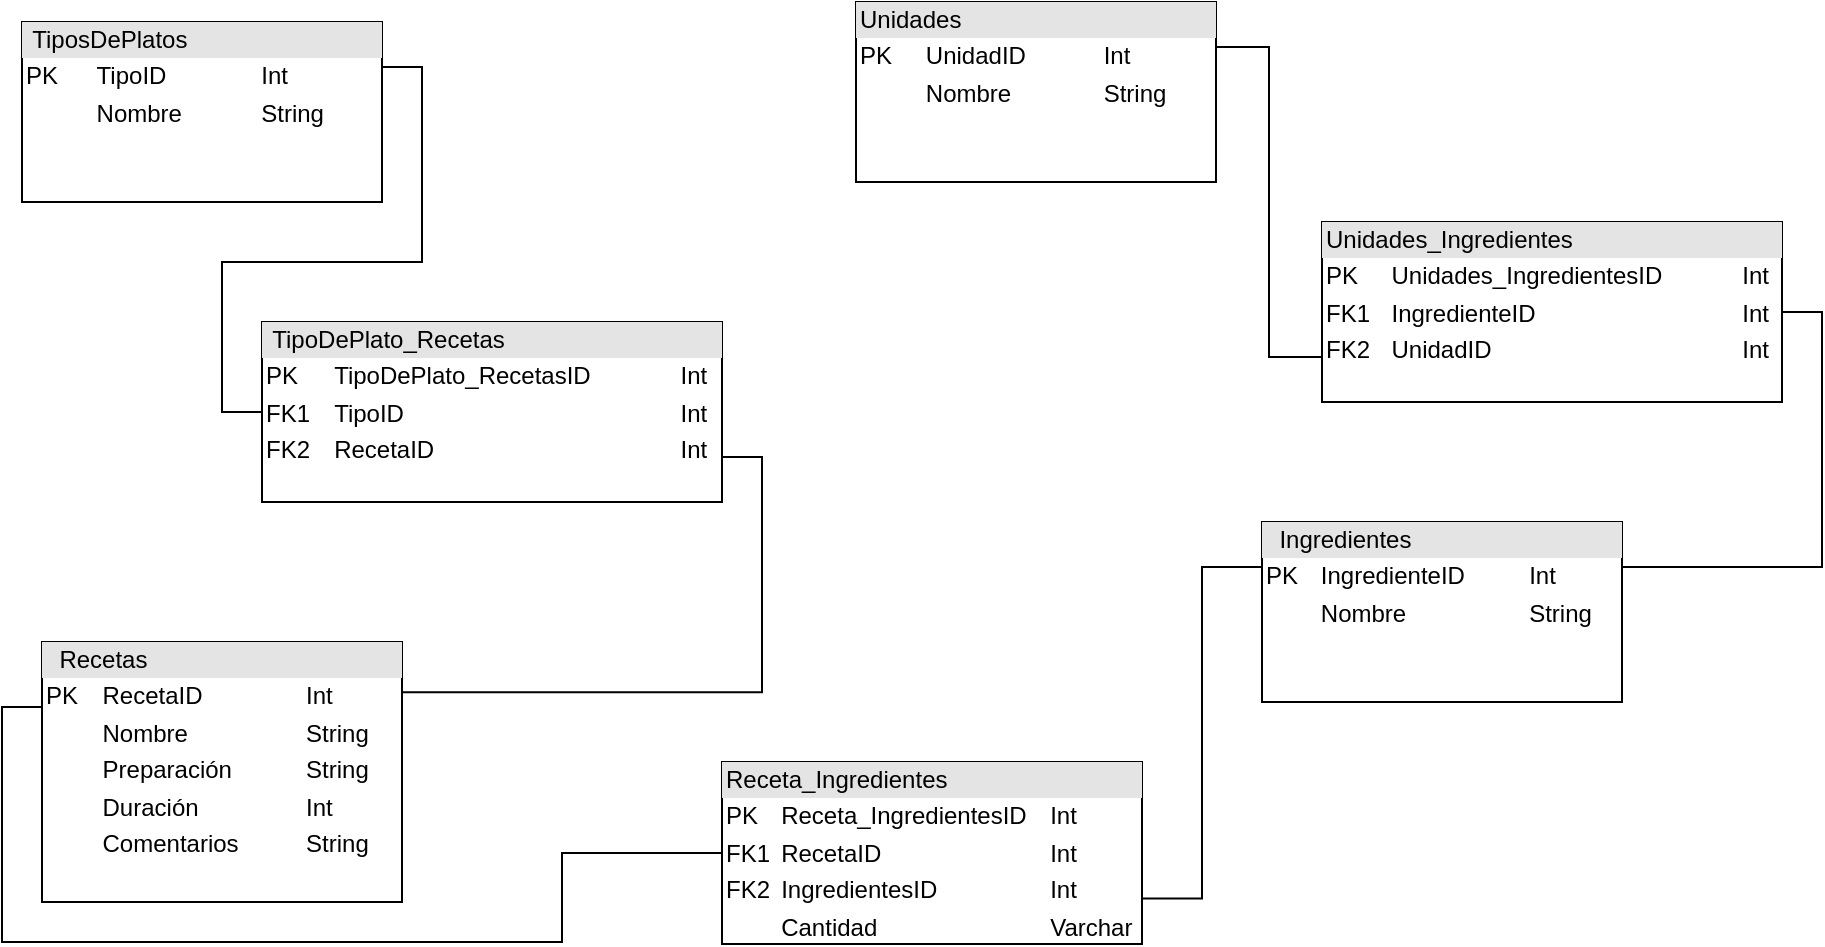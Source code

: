 <mxfile version="21.1.5" type="github">
  <diagram name="Page-1" id="qubaJ7ZJws6DonAjT17A">
    <mxGraphModel dx="1071" dy="564" grid="1" gridSize="10" guides="1" tooltips="1" connect="1" arrows="1" fold="1" page="1" pageScale="1" pageWidth="827" pageHeight="1169" math="0" shadow="0">
      <root>
        <mxCell id="0" />
        <mxCell id="1" parent="0" />
        <mxCell id="zzh0onPWr2OfqVlHUdTT-9" style="edgeStyle=orthogonalEdgeStyle;rounded=0;orthogonalLoop=1;jettySize=auto;html=1;exitX=1;exitY=0.25;exitDx=0;exitDy=0;entryX=0;entryY=0.5;entryDx=0;entryDy=0;shape=link;width=0;" edge="1" parent="1" source="zzh0onPWr2OfqVlHUdTT-2" target="zzh0onPWr2OfqVlHUdTT-4">
          <mxGeometry relative="1" as="geometry" />
        </mxCell>
        <mxCell id="zzh0onPWr2OfqVlHUdTT-2" value="&lt;div style=&quot;box-sizing:border-box;width:100%;background:#e4e4e4;padding:2px;&quot;&gt;&lt;span style=&quot;white-space: pre;&quot;&gt;	&lt;/span&gt;TiposDePlatos&lt;/div&gt;&lt;table style=&quot;width:100%;font-size:1em;&quot; cellpadding=&quot;2&quot; cellspacing=&quot;0&quot;&gt;&lt;tbody&gt;&lt;tr&gt;&lt;td&gt;PK&lt;/td&gt;&lt;td&gt;TipoID&lt;/td&gt;&lt;td&gt;Int&lt;/td&gt;&lt;/tr&gt;&lt;tr&gt;&lt;td&gt;&lt;br&gt;&lt;/td&gt;&lt;td&gt;Nombre&lt;/td&gt;&lt;td&gt;String&lt;/td&gt;&lt;/tr&gt;&lt;tr&gt;&lt;td&gt;&lt;/td&gt;&lt;td&gt;&lt;br&gt;&lt;/td&gt;&lt;td&gt;&lt;br&gt;&lt;/td&gt;&lt;/tr&gt;&lt;/tbody&gt;&lt;/table&gt;" style="verticalAlign=top;align=left;overflow=fill;html=1;whiteSpace=wrap;" vertex="1" parent="1">
          <mxGeometry x="50" y="30" width="180" height="90" as="geometry" />
        </mxCell>
        <mxCell id="zzh0onPWr2OfqVlHUdTT-10" style="edgeStyle=orthogonalEdgeStyle;rounded=0;orthogonalLoop=1;jettySize=auto;html=1;exitX=0.997;exitY=0.193;exitDx=0;exitDy=0;entryX=1;entryY=0.75;entryDx=0;entryDy=0;shape=link;width=0;exitPerimeter=0;" edge="1" parent="1" source="zzh0onPWr2OfqVlHUdTT-3" target="zzh0onPWr2OfqVlHUdTT-4">
          <mxGeometry relative="1" as="geometry" />
        </mxCell>
        <mxCell id="zzh0onPWr2OfqVlHUdTT-14" style="edgeStyle=orthogonalEdgeStyle;rounded=0;orthogonalLoop=1;jettySize=auto;html=1;exitX=0;exitY=0.25;exitDx=0;exitDy=0;entryX=0;entryY=0.5;entryDx=0;entryDy=0;shape=link;width=0;" edge="1" parent="1" source="zzh0onPWr2OfqVlHUdTT-3" target="zzh0onPWr2OfqVlHUdTT-6">
          <mxGeometry relative="1" as="geometry" />
        </mxCell>
        <mxCell id="zzh0onPWr2OfqVlHUdTT-3" value="&lt;div style=&quot;box-sizing:border-box;width:100%;background:#e4e4e4;padding:2px;&quot;&gt;&lt;span style=&quot;white-space: pre;&quot;&gt;	&lt;/span&gt;&lt;span style=&quot;white-space: pre;&quot;&gt;	&lt;/span&gt;Recetas&lt;/div&gt;&lt;table style=&quot;width:100%;font-size:1em;&quot; cellpadding=&quot;2&quot; cellspacing=&quot;0&quot;&gt;&lt;tbody&gt;&lt;tr&gt;&lt;td&gt;PK&lt;/td&gt;&lt;td&gt;RecetaID&lt;/td&gt;&lt;td&gt;Int&lt;/td&gt;&lt;/tr&gt;&lt;tr&gt;&lt;td&gt;&lt;br&gt;&lt;/td&gt;&lt;td&gt;Nombre&lt;/td&gt;&lt;td&gt;String&lt;/td&gt;&lt;/tr&gt;&lt;tr&gt;&lt;td&gt;&lt;br&gt;&lt;/td&gt;&lt;td&gt;Preparación&lt;/td&gt;&lt;td&gt;String&lt;/td&gt;&lt;/tr&gt;&lt;tr&gt;&lt;td&gt;&lt;br&gt;&lt;/td&gt;&lt;td&gt;Duración&lt;/td&gt;&lt;td&gt;Int&lt;/td&gt;&lt;/tr&gt;&lt;tr&gt;&lt;td&gt;&lt;br&gt;&lt;/td&gt;&lt;td&gt;Comentarios&lt;/td&gt;&lt;td&gt;String&lt;/td&gt;&lt;/tr&gt;&lt;/tbody&gt;&lt;/table&gt;" style="verticalAlign=top;align=left;overflow=fill;html=1;whiteSpace=wrap;" vertex="1" parent="1">
          <mxGeometry x="60" y="340" width="180" height="130" as="geometry" />
        </mxCell>
        <mxCell id="zzh0onPWr2OfqVlHUdTT-4" value="&lt;div style=&quot;box-sizing:border-box;width:100%;background:#e4e4e4;padding:2px;&quot;&gt;&lt;span style=&quot;white-space: pre;&quot;&gt;	&lt;/span&gt;TipoDePlato_Recetas&lt;/div&gt;&lt;table style=&quot;width:100%;font-size:1em;&quot; cellpadding=&quot;2&quot; cellspacing=&quot;0&quot;&gt;&lt;tbody&gt;&lt;tr&gt;&lt;td&gt;PK&lt;/td&gt;&lt;td&gt;TipoDePlato_RecetasID&lt;/td&gt;&lt;td&gt;Int&lt;/td&gt;&lt;/tr&gt;&lt;tr&gt;&lt;td&gt;FK1&lt;/td&gt;&lt;td&gt;TipoID&lt;/td&gt;&lt;td&gt;Int&lt;/td&gt;&lt;/tr&gt;&lt;tr&gt;&lt;td&gt;FK2&lt;/td&gt;&lt;td&gt;RecetaID&lt;/td&gt;&lt;td&gt;Int&lt;/td&gt;&lt;/tr&gt;&lt;/tbody&gt;&lt;/table&gt;" style="verticalAlign=top;align=left;overflow=fill;html=1;whiteSpace=wrap;" vertex="1" parent="1">
          <mxGeometry x="170" y="180" width="230" height="90" as="geometry" />
        </mxCell>
        <mxCell id="zzh0onPWr2OfqVlHUdTT-15" style="edgeStyle=orthogonalEdgeStyle;rounded=0;orthogonalLoop=1;jettySize=auto;html=1;exitX=1;exitY=0.25;exitDx=0;exitDy=0;entryX=1;entryY=0.5;entryDx=0;entryDy=0;shape=link;width=0;" edge="1" parent="1" source="zzh0onPWr2OfqVlHUdTT-5" target="zzh0onPWr2OfqVlHUdTT-8">
          <mxGeometry relative="1" as="geometry" />
        </mxCell>
        <mxCell id="zzh0onPWr2OfqVlHUdTT-5" value="&lt;div style=&quot;box-sizing:border-box;width:100%;background:#e4e4e4;padding:2px;&quot;&gt;&lt;span style=&quot;white-space: pre;&quot;&gt;	&lt;/span&gt;&lt;span style=&quot;white-space: pre;&quot;&gt;	&lt;/span&gt;Ingredientes&lt;/div&gt;&lt;table style=&quot;width:100%;font-size:1em;&quot; cellpadding=&quot;2&quot; cellspacing=&quot;0&quot;&gt;&lt;tbody&gt;&lt;tr&gt;&lt;td&gt;PK&lt;/td&gt;&lt;td&gt;IngredienteID&lt;/td&gt;&lt;td&gt;Int&lt;/td&gt;&lt;/tr&gt;&lt;tr&gt;&lt;td&gt;&lt;/td&gt;&lt;td&gt;Nombre&lt;/td&gt;&lt;td&gt;String&lt;/td&gt;&lt;/tr&gt;&lt;tr&gt;&lt;td&gt;&lt;/td&gt;&lt;td&gt;&lt;br&gt;&lt;/td&gt;&lt;td&gt;&lt;br&gt;&lt;/td&gt;&lt;/tr&gt;&lt;/tbody&gt;&lt;/table&gt;" style="verticalAlign=top;align=left;overflow=fill;html=1;whiteSpace=wrap;" vertex="1" parent="1">
          <mxGeometry x="670" y="280" width="180" height="90" as="geometry" />
        </mxCell>
        <mxCell id="zzh0onPWr2OfqVlHUdTT-13" style="edgeStyle=orthogonalEdgeStyle;rounded=0;orthogonalLoop=1;jettySize=auto;html=1;exitX=1;exitY=0.75;exitDx=0;exitDy=0;entryX=0;entryY=0.25;entryDx=0;entryDy=0;shape=link;width=0;" edge="1" parent="1" source="zzh0onPWr2OfqVlHUdTT-6" target="zzh0onPWr2OfqVlHUdTT-5">
          <mxGeometry relative="1" as="geometry" />
        </mxCell>
        <mxCell id="zzh0onPWr2OfqVlHUdTT-6" value="&lt;div style=&quot;box-sizing:border-box;width:100%;background:#e4e4e4;padding:2px;&quot;&gt;Receta_Ingredientes&lt;/div&gt;&lt;table style=&quot;width:100%;font-size:1em;&quot; cellpadding=&quot;2&quot; cellspacing=&quot;0&quot;&gt;&lt;tbody&gt;&lt;tr&gt;&lt;td&gt;PK&lt;/td&gt;&lt;td&gt;Receta_IngredientesID&lt;/td&gt;&lt;td&gt;Int&lt;/td&gt;&lt;/tr&gt;&lt;tr&gt;&lt;td&gt;FK1&lt;/td&gt;&lt;td&gt;RecetaID&lt;/td&gt;&lt;td&gt;Int&lt;/td&gt;&lt;/tr&gt;&lt;tr&gt;&lt;td&gt;FK2&lt;/td&gt;&lt;td&gt;IngredientesID&lt;/td&gt;&lt;td&gt;Int&lt;/td&gt;&lt;/tr&gt;&lt;tr&gt;&lt;td&gt;&lt;br&gt;&lt;/td&gt;&lt;td&gt;Cantidad&lt;/td&gt;&lt;td&gt;Varchar&lt;/td&gt;&lt;/tr&gt;&lt;/tbody&gt;&lt;/table&gt;" style="verticalAlign=top;align=left;overflow=fill;html=1;whiteSpace=wrap;" vertex="1" parent="1">
          <mxGeometry x="400" y="400" width="210" height="91" as="geometry" />
        </mxCell>
        <mxCell id="zzh0onPWr2OfqVlHUdTT-16" style="edgeStyle=orthogonalEdgeStyle;rounded=0;orthogonalLoop=1;jettySize=auto;html=1;exitX=1;exitY=0.25;exitDx=0;exitDy=0;entryX=0;entryY=0.75;entryDx=0;entryDy=0;shape=link;width=0;" edge="1" parent="1" source="zzh0onPWr2OfqVlHUdTT-7" target="zzh0onPWr2OfqVlHUdTT-8">
          <mxGeometry relative="1" as="geometry" />
        </mxCell>
        <mxCell id="zzh0onPWr2OfqVlHUdTT-7" value="&lt;div style=&quot;box-sizing:border-box;width:100%;background:#e4e4e4;padding:2px;&quot;&gt;Unidades&lt;/div&gt;&lt;table style=&quot;width:100%;font-size:1em;&quot; cellpadding=&quot;2&quot; cellspacing=&quot;0&quot;&gt;&lt;tbody&gt;&lt;tr&gt;&lt;td&gt;PK&lt;/td&gt;&lt;td&gt;UnidadID&lt;/td&gt;&lt;td&gt;Int&lt;/td&gt;&lt;/tr&gt;&lt;tr&gt;&lt;td&gt;&lt;br&gt;&lt;/td&gt;&lt;td&gt;Nombre&lt;/td&gt;&lt;td&gt;String&lt;/td&gt;&lt;/tr&gt;&lt;tr&gt;&lt;td&gt;&lt;/td&gt;&lt;td&gt;&lt;br&gt;&lt;/td&gt;&lt;td&gt;&lt;br&gt;&lt;/td&gt;&lt;/tr&gt;&lt;/tbody&gt;&lt;/table&gt;" style="verticalAlign=top;align=left;overflow=fill;html=1;whiteSpace=wrap;" vertex="1" parent="1">
          <mxGeometry x="467" y="20" width="180" height="90" as="geometry" />
        </mxCell>
        <mxCell id="zzh0onPWr2OfqVlHUdTT-8" value="&lt;div style=&quot;box-sizing:border-box;width:100%;background:#e4e4e4;padding:2px;&quot;&gt;Unidades_Ingredientes&lt;/div&gt;&lt;table style=&quot;width:100%;font-size:1em;&quot; cellpadding=&quot;2&quot; cellspacing=&quot;0&quot;&gt;&lt;tbody&gt;&lt;tr&gt;&lt;td&gt;PK&lt;/td&gt;&lt;td&gt;Unidades_IngredientesID&lt;/td&gt;&lt;td&gt;Int&lt;/td&gt;&lt;/tr&gt;&lt;tr&gt;&lt;td&gt;FK1&lt;/td&gt;&lt;td&gt;IngredienteID&lt;/td&gt;&lt;td&gt;Int&lt;/td&gt;&lt;/tr&gt;&lt;tr&gt;&lt;td&gt;FK2&lt;/td&gt;&lt;td&gt;UnidadID&lt;/td&gt;&lt;td&gt;Int&lt;/td&gt;&lt;/tr&gt;&lt;/tbody&gt;&lt;/table&gt;" style="verticalAlign=top;align=left;overflow=fill;html=1;whiteSpace=wrap;" vertex="1" parent="1">
          <mxGeometry x="700" y="130" width="230" height="90" as="geometry" />
        </mxCell>
      </root>
    </mxGraphModel>
  </diagram>
</mxfile>
